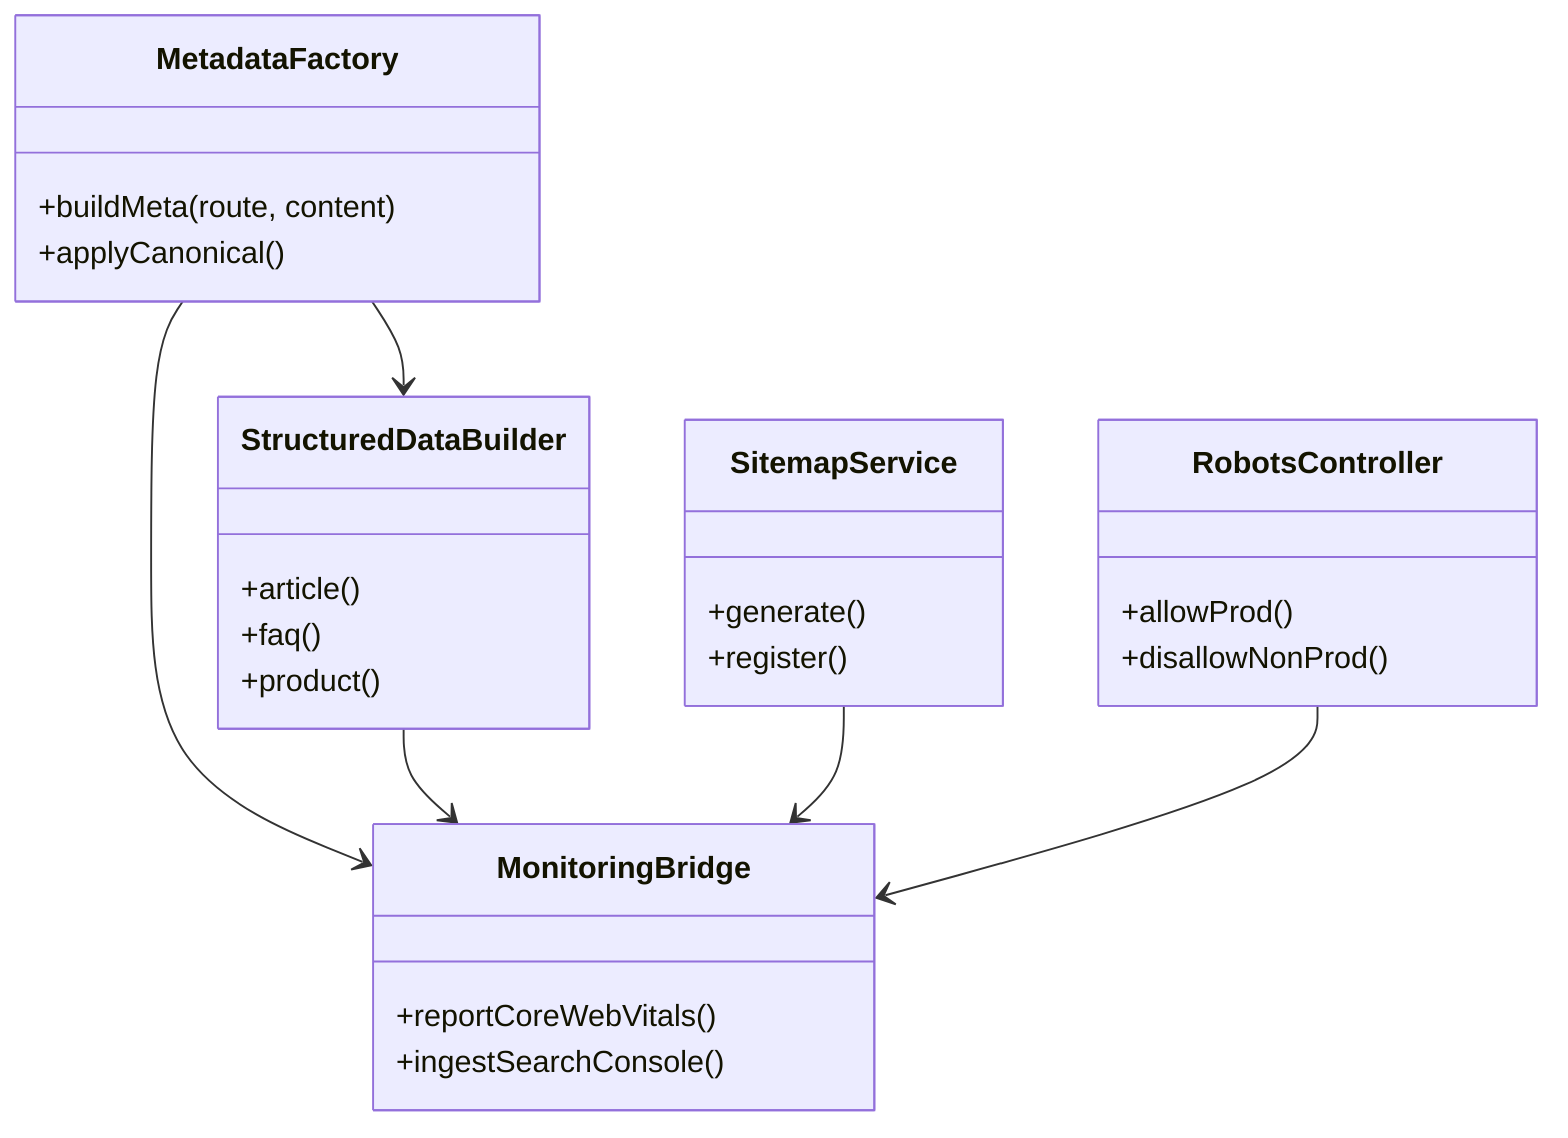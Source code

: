 %% UML component diagram for SEO platform
classDiagram
  class MetadataFactory {
    +buildMeta(route, content)
    +applyCanonical()
  }
  class StructuredDataBuilder {
    +article()
    +faq()
    +product()
  }
  class SitemapService {
    +generate()
    +register()
  }
  class RobotsController {
    +allowProd()
    +disallowNonProd()
  }
  class MonitoringBridge {
    +reportCoreWebVitals()
    +ingestSearchConsole()
  }

  MetadataFactory --> StructuredDataBuilder
  MetadataFactory --> MonitoringBridge
  StructuredDataBuilder --> MonitoringBridge
  SitemapService --> MonitoringBridge
  RobotsController --> MonitoringBridge